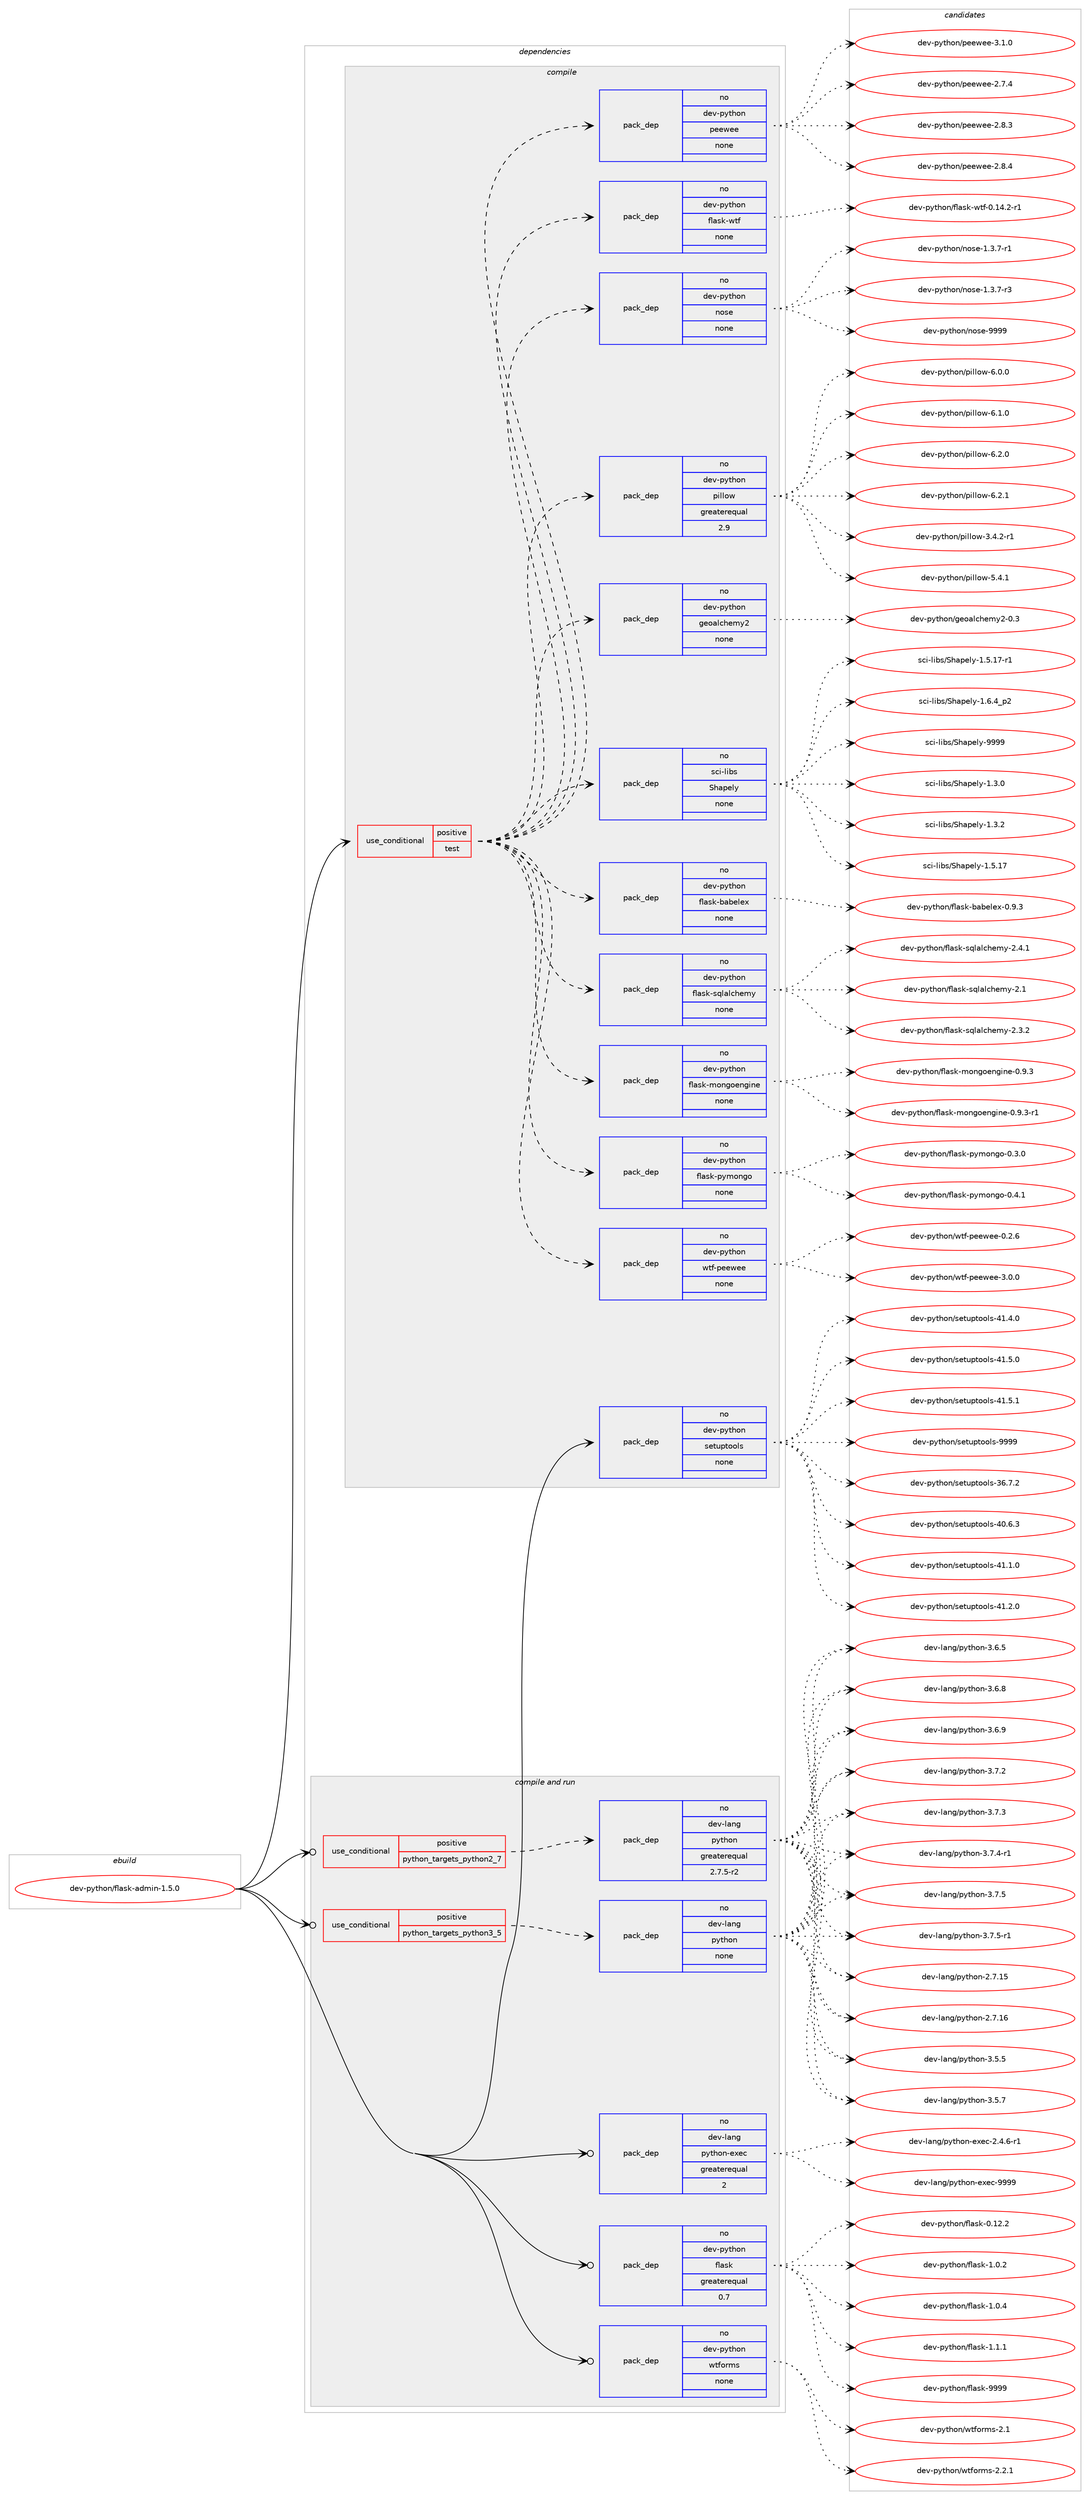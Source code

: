 digraph prolog {

# *************
# Graph options
# *************

newrank=true;
concentrate=true;
compound=true;
graph [rankdir=LR,fontname=Helvetica,fontsize=10,ranksep=1.5];#, ranksep=2.5, nodesep=0.2];
edge  [arrowhead=vee];
node  [fontname=Helvetica,fontsize=10];

# **********
# The ebuild
# **********

subgraph cluster_leftcol {
color=gray;
rank=same;
label=<<i>ebuild</i>>;
id [label="dev-python/flask-admin-1.5.0", color=red, width=4, href="../dev-python/flask-admin-1.5.0.svg"];
}

# ****************
# The dependencies
# ****************

subgraph cluster_midcol {
color=gray;
label=<<i>dependencies</i>>;
subgraph cluster_compile {
fillcolor="#eeeeee";
style=filled;
label=<<i>compile</i>>;
subgraph cond139402 {
dependency604655 [label=<<TABLE BORDER="0" CELLBORDER="1" CELLSPACING="0" CELLPADDING="4"><TR><TD ROWSPAN="3" CELLPADDING="10">use_conditional</TD></TR><TR><TD>positive</TD></TR><TR><TD>test</TD></TR></TABLE>>, shape=none, color=red];
subgraph pack453456 {
dependency604656 [label=<<TABLE BORDER="0" CELLBORDER="1" CELLSPACING="0" CELLPADDING="4" WIDTH="220"><TR><TD ROWSPAN="6" CELLPADDING="30">pack_dep</TD></TR><TR><TD WIDTH="110">no</TD></TR><TR><TD>dev-python</TD></TR><TR><TD>nose</TD></TR><TR><TD>none</TD></TR><TR><TD></TD></TR></TABLE>>, shape=none, color=blue];
}
dependency604655:e -> dependency604656:w [weight=20,style="dashed",arrowhead="vee"];
subgraph pack453457 {
dependency604657 [label=<<TABLE BORDER="0" CELLBORDER="1" CELLSPACING="0" CELLPADDING="4" WIDTH="220"><TR><TD ROWSPAN="6" CELLPADDING="30">pack_dep</TD></TR><TR><TD WIDTH="110">no</TD></TR><TR><TD>dev-python</TD></TR><TR><TD>flask-wtf</TD></TR><TR><TD>none</TD></TR><TR><TD></TD></TR></TABLE>>, shape=none, color=blue];
}
dependency604655:e -> dependency604657:w [weight=20,style="dashed",arrowhead="vee"];
subgraph pack453458 {
dependency604658 [label=<<TABLE BORDER="0" CELLBORDER="1" CELLSPACING="0" CELLPADDING="4" WIDTH="220"><TR><TD ROWSPAN="6" CELLPADDING="30">pack_dep</TD></TR><TR><TD WIDTH="110">no</TD></TR><TR><TD>dev-python</TD></TR><TR><TD>peewee</TD></TR><TR><TD>none</TD></TR><TR><TD></TD></TR></TABLE>>, shape=none, color=blue];
}
dependency604655:e -> dependency604658:w [weight=20,style="dashed",arrowhead="vee"];
subgraph pack453459 {
dependency604659 [label=<<TABLE BORDER="0" CELLBORDER="1" CELLSPACING="0" CELLPADDING="4" WIDTH="220"><TR><TD ROWSPAN="6" CELLPADDING="30">pack_dep</TD></TR><TR><TD WIDTH="110">no</TD></TR><TR><TD>dev-python</TD></TR><TR><TD>wtf-peewee</TD></TR><TR><TD>none</TD></TR><TR><TD></TD></TR></TABLE>>, shape=none, color=blue];
}
dependency604655:e -> dependency604659:w [weight=20,style="dashed",arrowhead="vee"];
subgraph pack453460 {
dependency604660 [label=<<TABLE BORDER="0" CELLBORDER="1" CELLSPACING="0" CELLPADDING="4" WIDTH="220"><TR><TD ROWSPAN="6" CELLPADDING="30">pack_dep</TD></TR><TR><TD WIDTH="110">no</TD></TR><TR><TD>dev-python</TD></TR><TR><TD>flask-pymongo</TD></TR><TR><TD>none</TD></TR><TR><TD></TD></TR></TABLE>>, shape=none, color=blue];
}
dependency604655:e -> dependency604660:w [weight=20,style="dashed",arrowhead="vee"];
subgraph pack453461 {
dependency604661 [label=<<TABLE BORDER="0" CELLBORDER="1" CELLSPACING="0" CELLPADDING="4" WIDTH="220"><TR><TD ROWSPAN="6" CELLPADDING="30">pack_dep</TD></TR><TR><TD WIDTH="110">no</TD></TR><TR><TD>dev-python</TD></TR><TR><TD>flask-mongoengine</TD></TR><TR><TD>none</TD></TR><TR><TD></TD></TR></TABLE>>, shape=none, color=blue];
}
dependency604655:e -> dependency604661:w [weight=20,style="dashed",arrowhead="vee"];
subgraph pack453462 {
dependency604662 [label=<<TABLE BORDER="0" CELLBORDER="1" CELLSPACING="0" CELLPADDING="4" WIDTH="220"><TR><TD ROWSPAN="6" CELLPADDING="30">pack_dep</TD></TR><TR><TD WIDTH="110">no</TD></TR><TR><TD>dev-python</TD></TR><TR><TD>flask-sqlalchemy</TD></TR><TR><TD>none</TD></TR><TR><TD></TD></TR></TABLE>>, shape=none, color=blue];
}
dependency604655:e -> dependency604662:w [weight=20,style="dashed",arrowhead="vee"];
subgraph pack453463 {
dependency604663 [label=<<TABLE BORDER="0" CELLBORDER="1" CELLSPACING="0" CELLPADDING="4" WIDTH="220"><TR><TD ROWSPAN="6" CELLPADDING="30">pack_dep</TD></TR><TR><TD WIDTH="110">no</TD></TR><TR><TD>dev-python</TD></TR><TR><TD>flask-babelex</TD></TR><TR><TD>none</TD></TR><TR><TD></TD></TR></TABLE>>, shape=none, color=blue];
}
dependency604655:e -> dependency604663:w [weight=20,style="dashed",arrowhead="vee"];
subgraph pack453464 {
dependency604664 [label=<<TABLE BORDER="0" CELLBORDER="1" CELLSPACING="0" CELLPADDING="4" WIDTH="220"><TR><TD ROWSPAN="6" CELLPADDING="30">pack_dep</TD></TR><TR><TD WIDTH="110">no</TD></TR><TR><TD>sci-libs</TD></TR><TR><TD>Shapely</TD></TR><TR><TD>none</TD></TR><TR><TD></TD></TR></TABLE>>, shape=none, color=blue];
}
dependency604655:e -> dependency604664:w [weight=20,style="dashed",arrowhead="vee"];
subgraph pack453465 {
dependency604665 [label=<<TABLE BORDER="0" CELLBORDER="1" CELLSPACING="0" CELLPADDING="4" WIDTH="220"><TR><TD ROWSPAN="6" CELLPADDING="30">pack_dep</TD></TR><TR><TD WIDTH="110">no</TD></TR><TR><TD>dev-python</TD></TR><TR><TD>geoalchemy2</TD></TR><TR><TD>none</TD></TR><TR><TD></TD></TR></TABLE>>, shape=none, color=blue];
}
dependency604655:e -> dependency604665:w [weight=20,style="dashed",arrowhead="vee"];
subgraph pack453466 {
dependency604666 [label=<<TABLE BORDER="0" CELLBORDER="1" CELLSPACING="0" CELLPADDING="4" WIDTH="220"><TR><TD ROWSPAN="6" CELLPADDING="30">pack_dep</TD></TR><TR><TD WIDTH="110">no</TD></TR><TR><TD>dev-python</TD></TR><TR><TD>pillow</TD></TR><TR><TD>greaterequal</TD></TR><TR><TD>2.9</TD></TR></TABLE>>, shape=none, color=blue];
}
dependency604655:e -> dependency604666:w [weight=20,style="dashed",arrowhead="vee"];
}
id:e -> dependency604655:w [weight=20,style="solid",arrowhead="vee"];
subgraph pack453467 {
dependency604667 [label=<<TABLE BORDER="0" CELLBORDER="1" CELLSPACING="0" CELLPADDING="4" WIDTH="220"><TR><TD ROWSPAN="6" CELLPADDING="30">pack_dep</TD></TR><TR><TD WIDTH="110">no</TD></TR><TR><TD>dev-python</TD></TR><TR><TD>setuptools</TD></TR><TR><TD>none</TD></TR><TR><TD></TD></TR></TABLE>>, shape=none, color=blue];
}
id:e -> dependency604667:w [weight=20,style="solid",arrowhead="vee"];
}
subgraph cluster_compileandrun {
fillcolor="#eeeeee";
style=filled;
label=<<i>compile and run</i>>;
subgraph cond139403 {
dependency604668 [label=<<TABLE BORDER="0" CELLBORDER="1" CELLSPACING="0" CELLPADDING="4"><TR><TD ROWSPAN="3" CELLPADDING="10">use_conditional</TD></TR><TR><TD>positive</TD></TR><TR><TD>python_targets_python2_7</TD></TR></TABLE>>, shape=none, color=red];
subgraph pack453468 {
dependency604669 [label=<<TABLE BORDER="0" CELLBORDER="1" CELLSPACING="0" CELLPADDING="4" WIDTH="220"><TR><TD ROWSPAN="6" CELLPADDING="30">pack_dep</TD></TR><TR><TD WIDTH="110">no</TD></TR><TR><TD>dev-lang</TD></TR><TR><TD>python</TD></TR><TR><TD>greaterequal</TD></TR><TR><TD>2.7.5-r2</TD></TR></TABLE>>, shape=none, color=blue];
}
dependency604668:e -> dependency604669:w [weight=20,style="dashed",arrowhead="vee"];
}
id:e -> dependency604668:w [weight=20,style="solid",arrowhead="odotvee"];
subgraph cond139404 {
dependency604670 [label=<<TABLE BORDER="0" CELLBORDER="1" CELLSPACING="0" CELLPADDING="4"><TR><TD ROWSPAN="3" CELLPADDING="10">use_conditional</TD></TR><TR><TD>positive</TD></TR><TR><TD>python_targets_python3_5</TD></TR></TABLE>>, shape=none, color=red];
subgraph pack453469 {
dependency604671 [label=<<TABLE BORDER="0" CELLBORDER="1" CELLSPACING="0" CELLPADDING="4" WIDTH="220"><TR><TD ROWSPAN="6" CELLPADDING="30">pack_dep</TD></TR><TR><TD WIDTH="110">no</TD></TR><TR><TD>dev-lang</TD></TR><TR><TD>python</TD></TR><TR><TD>none</TD></TR><TR><TD></TD></TR></TABLE>>, shape=none, color=blue];
}
dependency604670:e -> dependency604671:w [weight=20,style="dashed",arrowhead="vee"];
}
id:e -> dependency604670:w [weight=20,style="solid",arrowhead="odotvee"];
subgraph pack453470 {
dependency604672 [label=<<TABLE BORDER="0" CELLBORDER="1" CELLSPACING="0" CELLPADDING="4" WIDTH="220"><TR><TD ROWSPAN="6" CELLPADDING="30">pack_dep</TD></TR><TR><TD WIDTH="110">no</TD></TR><TR><TD>dev-lang</TD></TR><TR><TD>python-exec</TD></TR><TR><TD>greaterequal</TD></TR><TR><TD>2</TD></TR></TABLE>>, shape=none, color=blue];
}
id:e -> dependency604672:w [weight=20,style="solid",arrowhead="odotvee"];
subgraph pack453471 {
dependency604673 [label=<<TABLE BORDER="0" CELLBORDER="1" CELLSPACING="0" CELLPADDING="4" WIDTH="220"><TR><TD ROWSPAN="6" CELLPADDING="30">pack_dep</TD></TR><TR><TD WIDTH="110">no</TD></TR><TR><TD>dev-python</TD></TR><TR><TD>flask</TD></TR><TR><TD>greaterequal</TD></TR><TR><TD>0.7</TD></TR></TABLE>>, shape=none, color=blue];
}
id:e -> dependency604673:w [weight=20,style="solid",arrowhead="odotvee"];
subgraph pack453472 {
dependency604674 [label=<<TABLE BORDER="0" CELLBORDER="1" CELLSPACING="0" CELLPADDING="4" WIDTH="220"><TR><TD ROWSPAN="6" CELLPADDING="30">pack_dep</TD></TR><TR><TD WIDTH="110">no</TD></TR><TR><TD>dev-python</TD></TR><TR><TD>wtforms</TD></TR><TR><TD>none</TD></TR><TR><TD></TD></TR></TABLE>>, shape=none, color=blue];
}
id:e -> dependency604674:w [weight=20,style="solid",arrowhead="odotvee"];
}
subgraph cluster_run {
fillcolor="#eeeeee";
style=filled;
label=<<i>run</i>>;
}
}

# **************
# The candidates
# **************

subgraph cluster_choices {
rank=same;
color=gray;
label=<<i>candidates</i>>;

subgraph choice453456 {
color=black;
nodesep=1;
choice10010111845112121116104111110471101111151014549465146554511449 [label="dev-python/nose-1.3.7-r1", color=red, width=4,href="../dev-python/nose-1.3.7-r1.svg"];
choice10010111845112121116104111110471101111151014549465146554511451 [label="dev-python/nose-1.3.7-r3", color=red, width=4,href="../dev-python/nose-1.3.7-r3.svg"];
choice10010111845112121116104111110471101111151014557575757 [label="dev-python/nose-9999", color=red, width=4,href="../dev-python/nose-9999.svg"];
dependency604656:e -> choice10010111845112121116104111110471101111151014549465146554511449:w [style=dotted,weight="100"];
dependency604656:e -> choice10010111845112121116104111110471101111151014549465146554511451:w [style=dotted,weight="100"];
dependency604656:e -> choice10010111845112121116104111110471101111151014557575757:w [style=dotted,weight="100"];
}
subgraph choice453457 {
color=black;
nodesep=1;
choice10010111845112121116104111110471021089711510745119116102454846495246504511449 [label="dev-python/flask-wtf-0.14.2-r1", color=red, width=4,href="../dev-python/flask-wtf-0.14.2-r1.svg"];
dependency604657:e -> choice10010111845112121116104111110471021089711510745119116102454846495246504511449:w [style=dotted,weight="100"];
}
subgraph choice453458 {
color=black;
nodesep=1;
choice1001011184511212111610411111047112101101119101101455046554652 [label="dev-python/peewee-2.7.4", color=red, width=4,href="../dev-python/peewee-2.7.4.svg"];
choice1001011184511212111610411111047112101101119101101455046564651 [label="dev-python/peewee-2.8.3", color=red, width=4,href="../dev-python/peewee-2.8.3.svg"];
choice1001011184511212111610411111047112101101119101101455046564652 [label="dev-python/peewee-2.8.4", color=red, width=4,href="../dev-python/peewee-2.8.4.svg"];
choice1001011184511212111610411111047112101101119101101455146494648 [label="dev-python/peewee-3.1.0", color=red, width=4,href="../dev-python/peewee-3.1.0.svg"];
dependency604658:e -> choice1001011184511212111610411111047112101101119101101455046554652:w [style=dotted,weight="100"];
dependency604658:e -> choice1001011184511212111610411111047112101101119101101455046564651:w [style=dotted,weight="100"];
dependency604658:e -> choice1001011184511212111610411111047112101101119101101455046564652:w [style=dotted,weight="100"];
dependency604658:e -> choice1001011184511212111610411111047112101101119101101455146494648:w [style=dotted,weight="100"];
}
subgraph choice453459 {
color=black;
nodesep=1;
choice100101118451121211161041111104711911610245112101101119101101454846504654 [label="dev-python/wtf-peewee-0.2.6", color=red, width=4,href="../dev-python/wtf-peewee-0.2.6.svg"];
choice100101118451121211161041111104711911610245112101101119101101455146484648 [label="dev-python/wtf-peewee-3.0.0", color=red, width=4,href="../dev-python/wtf-peewee-3.0.0.svg"];
dependency604659:e -> choice100101118451121211161041111104711911610245112101101119101101454846504654:w [style=dotted,weight="100"];
dependency604659:e -> choice100101118451121211161041111104711911610245112101101119101101455146484648:w [style=dotted,weight="100"];
}
subgraph choice453460 {
color=black;
nodesep=1;
choice10010111845112121116104111110471021089711510745112121109111110103111454846514648 [label="dev-python/flask-pymongo-0.3.0", color=red, width=4,href="../dev-python/flask-pymongo-0.3.0.svg"];
choice10010111845112121116104111110471021089711510745112121109111110103111454846524649 [label="dev-python/flask-pymongo-0.4.1", color=red, width=4,href="../dev-python/flask-pymongo-0.4.1.svg"];
dependency604660:e -> choice10010111845112121116104111110471021089711510745112121109111110103111454846514648:w [style=dotted,weight="100"];
dependency604660:e -> choice10010111845112121116104111110471021089711510745112121109111110103111454846524649:w [style=dotted,weight="100"];
}
subgraph choice453461 {
color=black;
nodesep=1;
choice10010111845112121116104111110471021089711510745109111110103111101110103105110101454846574651 [label="dev-python/flask-mongoengine-0.9.3", color=red, width=4,href="../dev-python/flask-mongoengine-0.9.3.svg"];
choice100101118451121211161041111104710210897115107451091111101031111011101031051101014548465746514511449 [label="dev-python/flask-mongoengine-0.9.3-r1", color=red, width=4,href="../dev-python/flask-mongoengine-0.9.3-r1.svg"];
dependency604661:e -> choice10010111845112121116104111110471021089711510745109111110103111101110103105110101454846574651:w [style=dotted,weight="100"];
dependency604661:e -> choice100101118451121211161041111104710210897115107451091111101031111011101031051101014548465746514511449:w [style=dotted,weight="100"];
}
subgraph choice453462 {
color=black;
nodesep=1;
choice10010111845112121116104111110471021089711510745115113108971089910410110912145504649 [label="dev-python/flask-sqlalchemy-2.1", color=red, width=4,href="../dev-python/flask-sqlalchemy-2.1.svg"];
choice100101118451121211161041111104710210897115107451151131089710899104101109121455046514650 [label="dev-python/flask-sqlalchemy-2.3.2", color=red, width=4,href="../dev-python/flask-sqlalchemy-2.3.2.svg"];
choice100101118451121211161041111104710210897115107451151131089710899104101109121455046524649 [label="dev-python/flask-sqlalchemy-2.4.1", color=red, width=4,href="../dev-python/flask-sqlalchemy-2.4.1.svg"];
dependency604662:e -> choice10010111845112121116104111110471021089711510745115113108971089910410110912145504649:w [style=dotted,weight="100"];
dependency604662:e -> choice100101118451121211161041111104710210897115107451151131089710899104101109121455046514650:w [style=dotted,weight="100"];
dependency604662:e -> choice100101118451121211161041111104710210897115107451151131089710899104101109121455046524649:w [style=dotted,weight="100"];
}
subgraph choice453463 {
color=black;
nodesep=1;
choice10010111845112121116104111110471021089711510745989798101108101120454846574651 [label="dev-python/flask-babelex-0.9.3", color=red, width=4,href="../dev-python/flask-babelex-0.9.3.svg"];
dependency604663:e -> choice10010111845112121116104111110471021089711510745989798101108101120454846574651:w [style=dotted,weight="100"];
}
subgraph choice453464 {
color=black;
nodesep=1;
choice115991054510810598115478310497112101108121454946514648 [label="sci-libs/Shapely-1.3.0", color=red, width=4,href="../sci-libs/Shapely-1.3.0.svg"];
choice115991054510810598115478310497112101108121454946514650 [label="sci-libs/Shapely-1.3.2", color=red, width=4,href="../sci-libs/Shapely-1.3.2.svg"];
choice11599105451081059811547831049711210110812145494653464955 [label="sci-libs/Shapely-1.5.17", color=red, width=4,href="../sci-libs/Shapely-1.5.17.svg"];
choice115991054510810598115478310497112101108121454946534649554511449 [label="sci-libs/Shapely-1.5.17-r1", color=red, width=4,href="../sci-libs/Shapely-1.5.17-r1.svg"];
choice1159910545108105981154783104971121011081214549465446529511250 [label="sci-libs/Shapely-1.6.4_p2", color=red, width=4,href="../sci-libs/Shapely-1.6.4_p2.svg"];
choice1159910545108105981154783104971121011081214557575757 [label="sci-libs/Shapely-9999", color=red, width=4,href="../sci-libs/Shapely-9999.svg"];
dependency604664:e -> choice115991054510810598115478310497112101108121454946514648:w [style=dotted,weight="100"];
dependency604664:e -> choice115991054510810598115478310497112101108121454946514650:w [style=dotted,weight="100"];
dependency604664:e -> choice11599105451081059811547831049711210110812145494653464955:w [style=dotted,weight="100"];
dependency604664:e -> choice115991054510810598115478310497112101108121454946534649554511449:w [style=dotted,weight="100"];
dependency604664:e -> choice1159910545108105981154783104971121011081214549465446529511250:w [style=dotted,weight="100"];
dependency604664:e -> choice1159910545108105981154783104971121011081214557575757:w [style=dotted,weight="100"];
}
subgraph choice453465 {
color=black;
nodesep=1;
choice100101118451121211161041111104710310111197108991041011091215045484651 [label="dev-python/geoalchemy2-0.3", color=red, width=4,href="../dev-python/geoalchemy2-0.3.svg"];
dependency604665:e -> choice100101118451121211161041111104710310111197108991041011091215045484651:w [style=dotted,weight="100"];
}
subgraph choice453466 {
color=black;
nodesep=1;
choice10010111845112121116104111110471121051081081111194551465246504511449 [label="dev-python/pillow-3.4.2-r1", color=red, width=4,href="../dev-python/pillow-3.4.2-r1.svg"];
choice1001011184511212111610411111047112105108108111119455346524649 [label="dev-python/pillow-5.4.1", color=red, width=4,href="../dev-python/pillow-5.4.1.svg"];
choice1001011184511212111610411111047112105108108111119455446484648 [label="dev-python/pillow-6.0.0", color=red, width=4,href="../dev-python/pillow-6.0.0.svg"];
choice1001011184511212111610411111047112105108108111119455446494648 [label="dev-python/pillow-6.1.0", color=red, width=4,href="../dev-python/pillow-6.1.0.svg"];
choice1001011184511212111610411111047112105108108111119455446504648 [label="dev-python/pillow-6.2.0", color=red, width=4,href="../dev-python/pillow-6.2.0.svg"];
choice1001011184511212111610411111047112105108108111119455446504649 [label="dev-python/pillow-6.2.1", color=red, width=4,href="../dev-python/pillow-6.2.1.svg"];
dependency604666:e -> choice10010111845112121116104111110471121051081081111194551465246504511449:w [style=dotted,weight="100"];
dependency604666:e -> choice1001011184511212111610411111047112105108108111119455346524649:w [style=dotted,weight="100"];
dependency604666:e -> choice1001011184511212111610411111047112105108108111119455446484648:w [style=dotted,weight="100"];
dependency604666:e -> choice1001011184511212111610411111047112105108108111119455446494648:w [style=dotted,weight="100"];
dependency604666:e -> choice1001011184511212111610411111047112105108108111119455446504648:w [style=dotted,weight="100"];
dependency604666:e -> choice1001011184511212111610411111047112105108108111119455446504649:w [style=dotted,weight="100"];
}
subgraph choice453467 {
color=black;
nodesep=1;
choice100101118451121211161041111104711510111611711211611111110811545515446554650 [label="dev-python/setuptools-36.7.2", color=red, width=4,href="../dev-python/setuptools-36.7.2.svg"];
choice100101118451121211161041111104711510111611711211611111110811545524846544651 [label="dev-python/setuptools-40.6.3", color=red, width=4,href="../dev-python/setuptools-40.6.3.svg"];
choice100101118451121211161041111104711510111611711211611111110811545524946494648 [label="dev-python/setuptools-41.1.0", color=red, width=4,href="../dev-python/setuptools-41.1.0.svg"];
choice100101118451121211161041111104711510111611711211611111110811545524946504648 [label="dev-python/setuptools-41.2.0", color=red, width=4,href="../dev-python/setuptools-41.2.0.svg"];
choice100101118451121211161041111104711510111611711211611111110811545524946524648 [label="dev-python/setuptools-41.4.0", color=red, width=4,href="../dev-python/setuptools-41.4.0.svg"];
choice100101118451121211161041111104711510111611711211611111110811545524946534648 [label="dev-python/setuptools-41.5.0", color=red, width=4,href="../dev-python/setuptools-41.5.0.svg"];
choice100101118451121211161041111104711510111611711211611111110811545524946534649 [label="dev-python/setuptools-41.5.1", color=red, width=4,href="../dev-python/setuptools-41.5.1.svg"];
choice10010111845112121116104111110471151011161171121161111111081154557575757 [label="dev-python/setuptools-9999", color=red, width=4,href="../dev-python/setuptools-9999.svg"];
dependency604667:e -> choice100101118451121211161041111104711510111611711211611111110811545515446554650:w [style=dotted,weight="100"];
dependency604667:e -> choice100101118451121211161041111104711510111611711211611111110811545524846544651:w [style=dotted,weight="100"];
dependency604667:e -> choice100101118451121211161041111104711510111611711211611111110811545524946494648:w [style=dotted,weight="100"];
dependency604667:e -> choice100101118451121211161041111104711510111611711211611111110811545524946504648:w [style=dotted,weight="100"];
dependency604667:e -> choice100101118451121211161041111104711510111611711211611111110811545524946524648:w [style=dotted,weight="100"];
dependency604667:e -> choice100101118451121211161041111104711510111611711211611111110811545524946534648:w [style=dotted,weight="100"];
dependency604667:e -> choice100101118451121211161041111104711510111611711211611111110811545524946534649:w [style=dotted,weight="100"];
dependency604667:e -> choice10010111845112121116104111110471151011161171121161111111081154557575757:w [style=dotted,weight="100"];
}
subgraph choice453468 {
color=black;
nodesep=1;
choice10010111845108971101034711212111610411111045504655464953 [label="dev-lang/python-2.7.15", color=red, width=4,href="../dev-lang/python-2.7.15.svg"];
choice10010111845108971101034711212111610411111045504655464954 [label="dev-lang/python-2.7.16", color=red, width=4,href="../dev-lang/python-2.7.16.svg"];
choice100101118451089711010347112121116104111110455146534653 [label="dev-lang/python-3.5.5", color=red, width=4,href="../dev-lang/python-3.5.5.svg"];
choice100101118451089711010347112121116104111110455146534655 [label="dev-lang/python-3.5.7", color=red, width=4,href="../dev-lang/python-3.5.7.svg"];
choice100101118451089711010347112121116104111110455146544653 [label="dev-lang/python-3.6.5", color=red, width=4,href="../dev-lang/python-3.6.5.svg"];
choice100101118451089711010347112121116104111110455146544656 [label="dev-lang/python-3.6.8", color=red, width=4,href="../dev-lang/python-3.6.8.svg"];
choice100101118451089711010347112121116104111110455146544657 [label="dev-lang/python-3.6.9", color=red, width=4,href="../dev-lang/python-3.6.9.svg"];
choice100101118451089711010347112121116104111110455146554650 [label="dev-lang/python-3.7.2", color=red, width=4,href="../dev-lang/python-3.7.2.svg"];
choice100101118451089711010347112121116104111110455146554651 [label="dev-lang/python-3.7.3", color=red, width=4,href="../dev-lang/python-3.7.3.svg"];
choice1001011184510897110103471121211161041111104551465546524511449 [label="dev-lang/python-3.7.4-r1", color=red, width=4,href="../dev-lang/python-3.7.4-r1.svg"];
choice100101118451089711010347112121116104111110455146554653 [label="dev-lang/python-3.7.5", color=red, width=4,href="../dev-lang/python-3.7.5.svg"];
choice1001011184510897110103471121211161041111104551465546534511449 [label="dev-lang/python-3.7.5-r1", color=red, width=4,href="../dev-lang/python-3.7.5-r1.svg"];
dependency604669:e -> choice10010111845108971101034711212111610411111045504655464953:w [style=dotted,weight="100"];
dependency604669:e -> choice10010111845108971101034711212111610411111045504655464954:w [style=dotted,weight="100"];
dependency604669:e -> choice100101118451089711010347112121116104111110455146534653:w [style=dotted,weight="100"];
dependency604669:e -> choice100101118451089711010347112121116104111110455146534655:w [style=dotted,weight="100"];
dependency604669:e -> choice100101118451089711010347112121116104111110455146544653:w [style=dotted,weight="100"];
dependency604669:e -> choice100101118451089711010347112121116104111110455146544656:w [style=dotted,weight="100"];
dependency604669:e -> choice100101118451089711010347112121116104111110455146544657:w [style=dotted,weight="100"];
dependency604669:e -> choice100101118451089711010347112121116104111110455146554650:w [style=dotted,weight="100"];
dependency604669:e -> choice100101118451089711010347112121116104111110455146554651:w [style=dotted,weight="100"];
dependency604669:e -> choice1001011184510897110103471121211161041111104551465546524511449:w [style=dotted,weight="100"];
dependency604669:e -> choice100101118451089711010347112121116104111110455146554653:w [style=dotted,weight="100"];
dependency604669:e -> choice1001011184510897110103471121211161041111104551465546534511449:w [style=dotted,weight="100"];
}
subgraph choice453469 {
color=black;
nodesep=1;
choice10010111845108971101034711212111610411111045504655464953 [label="dev-lang/python-2.7.15", color=red, width=4,href="../dev-lang/python-2.7.15.svg"];
choice10010111845108971101034711212111610411111045504655464954 [label="dev-lang/python-2.7.16", color=red, width=4,href="../dev-lang/python-2.7.16.svg"];
choice100101118451089711010347112121116104111110455146534653 [label="dev-lang/python-3.5.5", color=red, width=4,href="../dev-lang/python-3.5.5.svg"];
choice100101118451089711010347112121116104111110455146534655 [label="dev-lang/python-3.5.7", color=red, width=4,href="../dev-lang/python-3.5.7.svg"];
choice100101118451089711010347112121116104111110455146544653 [label="dev-lang/python-3.6.5", color=red, width=4,href="../dev-lang/python-3.6.5.svg"];
choice100101118451089711010347112121116104111110455146544656 [label="dev-lang/python-3.6.8", color=red, width=4,href="../dev-lang/python-3.6.8.svg"];
choice100101118451089711010347112121116104111110455146544657 [label="dev-lang/python-3.6.9", color=red, width=4,href="../dev-lang/python-3.6.9.svg"];
choice100101118451089711010347112121116104111110455146554650 [label="dev-lang/python-3.7.2", color=red, width=4,href="../dev-lang/python-3.7.2.svg"];
choice100101118451089711010347112121116104111110455146554651 [label="dev-lang/python-3.7.3", color=red, width=4,href="../dev-lang/python-3.7.3.svg"];
choice1001011184510897110103471121211161041111104551465546524511449 [label="dev-lang/python-3.7.4-r1", color=red, width=4,href="../dev-lang/python-3.7.4-r1.svg"];
choice100101118451089711010347112121116104111110455146554653 [label="dev-lang/python-3.7.5", color=red, width=4,href="../dev-lang/python-3.7.5.svg"];
choice1001011184510897110103471121211161041111104551465546534511449 [label="dev-lang/python-3.7.5-r1", color=red, width=4,href="../dev-lang/python-3.7.5-r1.svg"];
dependency604671:e -> choice10010111845108971101034711212111610411111045504655464953:w [style=dotted,weight="100"];
dependency604671:e -> choice10010111845108971101034711212111610411111045504655464954:w [style=dotted,weight="100"];
dependency604671:e -> choice100101118451089711010347112121116104111110455146534653:w [style=dotted,weight="100"];
dependency604671:e -> choice100101118451089711010347112121116104111110455146534655:w [style=dotted,weight="100"];
dependency604671:e -> choice100101118451089711010347112121116104111110455146544653:w [style=dotted,weight="100"];
dependency604671:e -> choice100101118451089711010347112121116104111110455146544656:w [style=dotted,weight="100"];
dependency604671:e -> choice100101118451089711010347112121116104111110455146544657:w [style=dotted,weight="100"];
dependency604671:e -> choice100101118451089711010347112121116104111110455146554650:w [style=dotted,weight="100"];
dependency604671:e -> choice100101118451089711010347112121116104111110455146554651:w [style=dotted,weight="100"];
dependency604671:e -> choice1001011184510897110103471121211161041111104551465546524511449:w [style=dotted,weight="100"];
dependency604671:e -> choice100101118451089711010347112121116104111110455146554653:w [style=dotted,weight="100"];
dependency604671:e -> choice1001011184510897110103471121211161041111104551465546534511449:w [style=dotted,weight="100"];
}
subgraph choice453470 {
color=black;
nodesep=1;
choice10010111845108971101034711212111610411111045101120101994550465246544511449 [label="dev-lang/python-exec-2.4.6-r1", color=red, width=4,href="../dev-lang/python-exec-2.4.6-r1.svg"];
choice10010111845108971101034711212111610411111045101120101994557575757 [label="dev-lang/python-exec-9999", color=red, width=4,href="../dev-lang/python-exec-9999.svg"];
dependency604672:e -> choice10010111845108971101034711212111610411111045101120101994550465246544511449:w [style=dotted,weight="100"];
dependency604672:e -> choice10010111845108971101034711212111610411111045101120101994557575757:w [style=dotted,weight="100"];
}
subgraph choice453471 {
color=black;
nodesep=1;
choice10010111845112121116104111110471021089711510745484649504650 [label="dev-python/flask-0.12.2", color=red, width=4,href="../dev-python/flask-0.12.2.svg"];
choice100101118451121211161041111104710210897115107454946484650 [label="dev-python/flask-1.0.2", color=red, width=4,href="../dev-python/flask-1.0.2.svg"];
choice100101118451121211161041111104710210897115107454946484652 [label="dev-python/flask-1.0.4", color=red, width=4,href="../dev-python/flask-1.0.4.svg"];
choice100101118451121211161041111104710210897115107454946494649 [label="dev-python/flask-1.1.1", color=red, width=4,href="../dev-python/flask-1.1.1.svg"];
choice1001011184511212111610411111047102108971151074557575757 [label="dev-python/flask-9999", color=red, width=4,href="../dev-python/flask-9999.svg"];
dependency604673:e -> choice10010111845112121116104111110471021089711510745484649504650:w [style=dotted,weight="100"];
dependency604673:e -> choice100101118451121211161041111104710210897115107454946484650:w [style=dotted,weight="100"];
dependency604673:e -> choice100101118451121211161041111104710210897115107454946484652:w [style=dotted,weight="100"];
dependency604673:e -> choice100101118451121211161041111104710210897115107454946494649:w [style=dotted,weight="100"];
dependency604673:e -> choice1001011184511212111610411111047102108971151074557575757:w [style=dotted,weight="100"];
}
subgraph choice453472 {
color=black;
nodesep=1;
choice100101118451121211161041111104711911610211111410911545504649 [label="dev-python/wtforms-2.1", color=red, width=4,href="../dev-python/wtforms-2.1.svg"];
choice1001011184511212111610411111047119116102111114109115455046504649 [label="dev-python/wtforms-2.2.1", color=red, width=4,href="../dev-python/wtforms-2.2.1.svg"];
dependency604674:e -> choice100101118451121211161041111104711911610211111410911545504649:w [style=dotted,weight="100"];
dependency604674:e -> choice1001011184511212111610411111047119116102111114109115455046504649:w [style=dotted,weight="100"];
}
}

}
